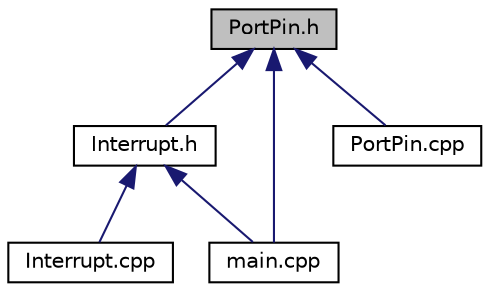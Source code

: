 digraph G
{
  edge [fontname="Helvetica",fontsize="10",labelfontname="Helvetica",labelfontsize="10"];
  node [fontname="Helvetica",fontsize="10",shape=record];
  Node1 [label="PortPin.h",height=0.2,width=0.4,color="black", fillcolor="grey75", style="filled" fontcolor="black"];
  Node1 -> Node2 [dir=back,color="midnightblue",fontsize="10",style="solid"];
  Node2 [label="Interrupt.h",height=0.2,width=0.4,color="black", fillcolor="white", style="filled",URL="$_interrupt_8h.html"];
  Node2 -> Node3 [dir=back,color="midnightblue",fontsize="10",style="solid"];
  Node3 [label="Interrupt.cpp",height=0.2,width=0.4,color="black", fillcolor="white", style="filled",URL="$_interrupt_8cpp.html"];
  Node2 -> Node4 [dir=back,color="midnightblue",fontsize="10",style="solid"];
  Node4 [label="main.cpp",height=0.2,width=0.4,color="black", fillcolor="white", style="filled",URL="$main_8cpp.html"];
  Node1 -> Node4 [dir=back,color="midnightblue",fontsize="10",style="solid"];
  Node1 -> Node5 [dir=back,color="midnightblue",fontsize="10",style="solid"];
  Node5 [label="PortPin.cpp",height=0.2,width=0.4,color="black", fillcolor="white", style="filled",URL="$_port_pin_8cpp.html"];
}
